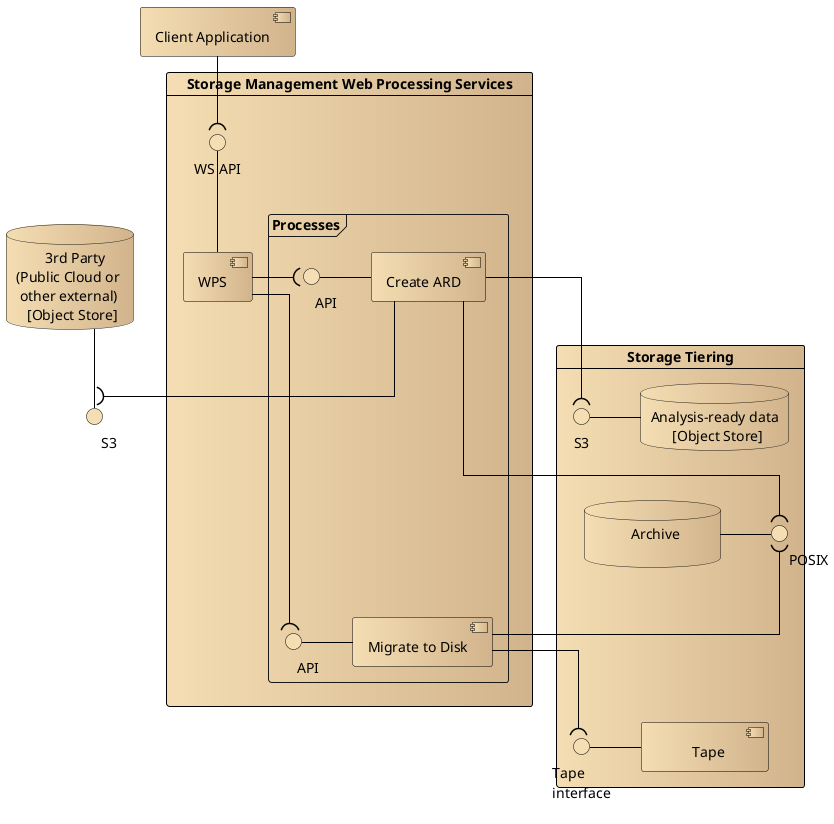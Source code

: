 @startuml StorageTiering

' Set a style similar to Enterprise Architect
skinparam ranksep 50
skinparam nodesep 50
skinparam component {
  BorderColor black
  BackgroundColor wheat|Tan
}
skinparam interface {
    BorderColor black
}
skinparam database {
    BackgroundColor wheat|Tan
}
skinparam interface {
    BorderColor black
    BackgroundColor wheat
}
skinparam card {
  BorderColor black
  BackgroundColor wheat|Tan
}
skinparam ArrowColor black
' This setting alone completely compacts and tidies the diagram!!
skinparam linetype ortho

database "\t3rd Party\n(Public Cloud or \n other external)\n   [Object Store]" as 3rdPartyDisk
interface "\tS3" as 3rdPartyDiskInterface
3rdPartyDisk -- 3rdPartyDiskInterface

card "Storage Tiering" as storageTiering {
    database "Analysis-ready data\n      [Object Store]" as analysisReadyCopy
    interface "S3" as analysisReadyCopyInterface
    analysisReadyCopy -left- analysisReadyCopyInterface

    database "\t  Archive  \t\n" as archiveDisk
    interface "\t\tPOSIX" as archivePOSIX
    archiveDisk -left- archivePOSIX

    component "\t  Tape  \t" as archiveTape
    interface "Tape\ninterface\n" as archiveTapeInterface
    archiveTape -left- archiveTapeInterface

    analysisReadyCopy -[hidden]- archiveDisk
    archiveDisk --[hidden]- archiveTape
}

card "Storage Management Web Processing Services" as storageManagement {

    frame "Processes" as processes {
        component "Create ARD" as createArdProc
        interface "\tAPI" as createArdProcInterface
        createArdProc -left- createArdProcInterface

        'wps -[hidden]- createArdProc
        createArdProc --( archivePOSIX
        createArdProc --( analysisReadyCopyInterface
        createArdProc --( 3rdPartyDiskInterface

        component "Migrate to Disk" as migrate2DiskProc
        interface "\tAPI" as migrate2DiskProcInterface
        migrate2DiskProc -left- migrate2DiskProcInterface

        createArdProc --[hidden]-- migrate2DiskProc
    }
    component "WPS" as wps
    interface "WS API" as wpsAPI
    'interface as "wpsReqInterface"

    wps -up- wpsAPI

    wps -right-( createArdProcInterface
    wps -right-( migrate2DiskProcInterface

    migrate2DiskProc --( archivePOSIX
    'migrate2DiskProc ..> archivePOSIX
    migrate2DiskProc -left-( archiveTapeInterface

    createArdProc -[hidden]- migrate2DiskProc
}

component "Client Application" as clientApp
clientApp --( wpsAPI
'clientApp -[hidden]- storageManagement
'3rdPartyDisk -[hidden]- storageTiering
'storageTiering -[hidden]- storageManagement

@enduml